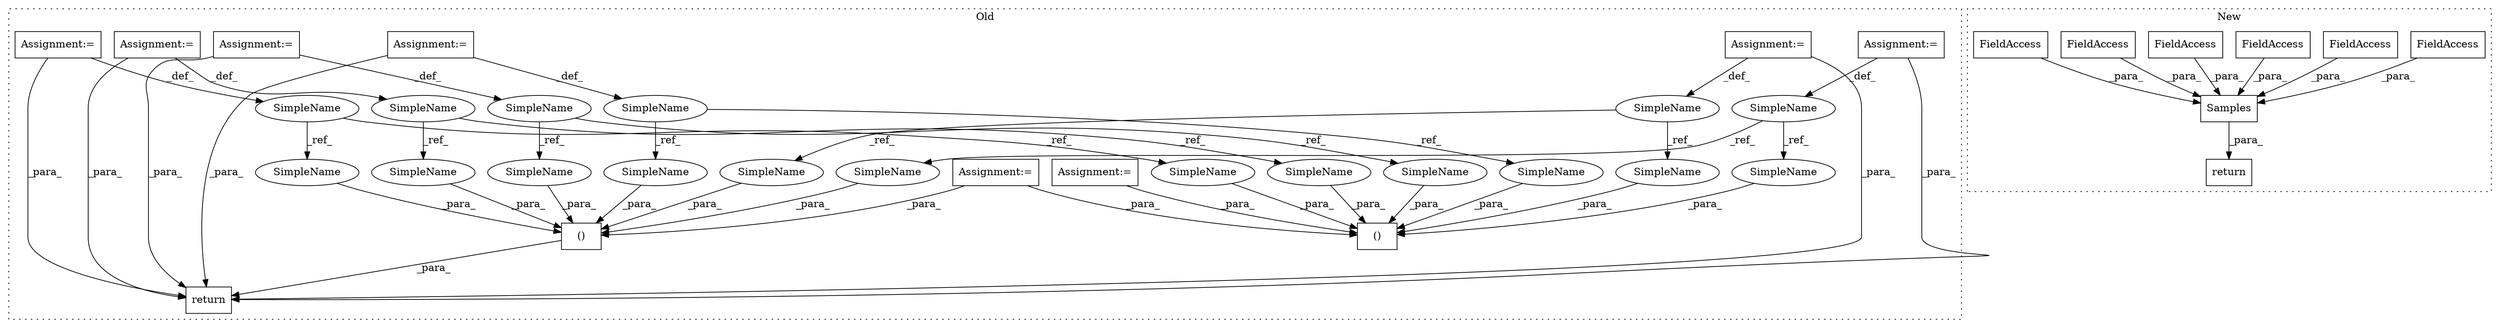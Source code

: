 digraph G {
subgraph cluster0 {
1 [label="()" a="106" s="2835" l="241" shape="box"];
9 [label="SimpleName" a="42" s="1480" l="12" shape="ellipse"];
10 [label="()" a="106" s="1815" l="208" shape="box"];
11 [label="SimpleName" a="42" s="1743" l="7" shape="ellipse"];
12 [label="SimpleName" a="42" s="1625" l="12" shape="ellipse"];
13 [label="SimpleName" a="42" s="1655" l="11" shape="ellipse"];
14 [label="SimpleName" a="42" s="1684" l="16" shape="ellipse"];
15 [label="SimpleName" a="42" s="1798" l="6" shape="ellipse"];
16 [label="Assignment:=" a="7" s="1718" l="7" shape="box"];
17 [label="Assignment:=" a="7" s="1556" l="21" shape="box"];
18 [label="Assignment:=" a="7" s="1625" l="12" shape="box"];
19 [label="Assignment:=" a="7" s="1743" l="7" shape="box"];
20 [label="Assignment:=" a="7" s="1798" l="6" shape="box"];
21 [label="Assignment:=" a="7" s="1480" l="12" shape="box"];
22 [label="Assignment:=" a="7" s="1655" l="11" shape="box"];
23 [label="Assignment:=" a="7" s="1684" l="16" shape="box"];
24 [label="return" a="41" s="2823" l="12" shape="box"];
26 [label="SimpleName" a="42" s="2930" l="11" shape="ellipse"];
27 [label="SimpleName" a="42" s="1899" l="11" shape="ellipse"];
28 [label="SimpleName" a="42" s="2910" l="7" shape="ellipse"];
29 [label="SimpleName" a="42" s="1879" l="7" shape="ellipse"];
30 [label="SimpleName" a="42" s="1854" l="12" shape="ellipse"];
31 [label="SimpleName" a="42" s="2885" l="12" shape="ellipse"];
32 [label="SimpleName" a="42" s="2835" l="6" shape="ellipse"];
33 [label="SimpleName" a="42" s="1815" l="6" shape="ellipse"];
34 [label="SimpleName" a="42" s="2990" l="12" shape="ellipse"];
35 [label="SimpleName" a="42" s="1948" l="12" shape="ellipse"];
36 [label="SimpleName" a="42" s="3060" l="16" shape="ellipse"];
37 [label="SimpleName" a="42" s="2007" l="16" shape="ellipse"];
label = "Old";
style="dotted";
}
subgraph cluster1 {
2 [label="Samples" a="32" s="2461,2661" l="8,1" shape="box"];
3 [label="FieldAccess" a="22" s="2469" l="14" shape="box"];
4 [label="FieldAccess" a="22" s="2637" l="24" shape="box"];
5 [label="FieldAccess" a="22" s="2540" l="19" shape="box"];
6 [label="FieldAccess" a="22" s="2524" l="15" shape="box"];
7 [label="FieldAccess" a="22" s="2584" l="19" shape="box"];
8 [label="FieldAccess" a="22" s="2503" l="20" shape="box"];
25 [label="return" a="41" s="2454" l="7" shape="box"];
label = "New";
style="dotted";
}
1 -> 24 [label="_para_"];
2 -> 25 [label="_para_"];
3 -> 2 [label="_para_"];
4 -> 2 [label="_para_"];
5 -> 2 [label="_para_"];
6 -> 2 [label="_para_"];
7 -> 2 [label="_para_"];
8 -> 2 [label="_para_"];
9 -> 31 [label="_ref_"];
9 -> 30 [label="_ref_"];
11 -> 29 [label="_ref_"];
11 -> 28 [label="_ref_"];
12 -> 35 [label="_ref_"];
12 -> 34 [label="_ref_"];
13 -> 26 [label="_ref_"];
13 -> 27 [label="_ref_"];
14 -> 36 [label="_ref_"];
14 -> 37 [label="_ref_"];
15 -> 32 [label="_ref_"];
15 -> 33 [label="_ref_"];
16 -> 1 [label="_para_"];
16 -> 10 [label="_para_"];
17 -> 10 [label="_para_"];
18 -> 12 [label="_def_"];
18 -> 24 [label="_para_"];
19 -> 24 [label="_para_"];
19 -> 11 [label="_def_"];
20 -> 24 [label="_para_"];
20 -> 15 [label="_def_"];
21 -> 24 [label="_para_"];
21 -> 9 [label="_def_"];
22 -> 13 [label="_def_"];
22 -> 24 [label="_para_"];
23 -> 14 [label="_def_"];
23 -> 24 [label="_para_"];
26 -> 1 [label="_para_"];
27 -> 10 [label="_para_"];
28 -> 1 [label="_para_"];
29 -> 10 [label="_para_"];
30 -> 10 [label="_para_"];
31 -> 1 [label="_para_"];
32 -> 1 [label="_para_"];
33 -> 10 [label="_para_"];
34 -> 1 [label="_para_"];
35 -> 10 [label="_para_"];
36 -> 1 [label="_para_"];
37 -> 10 [label="_para_"];
}